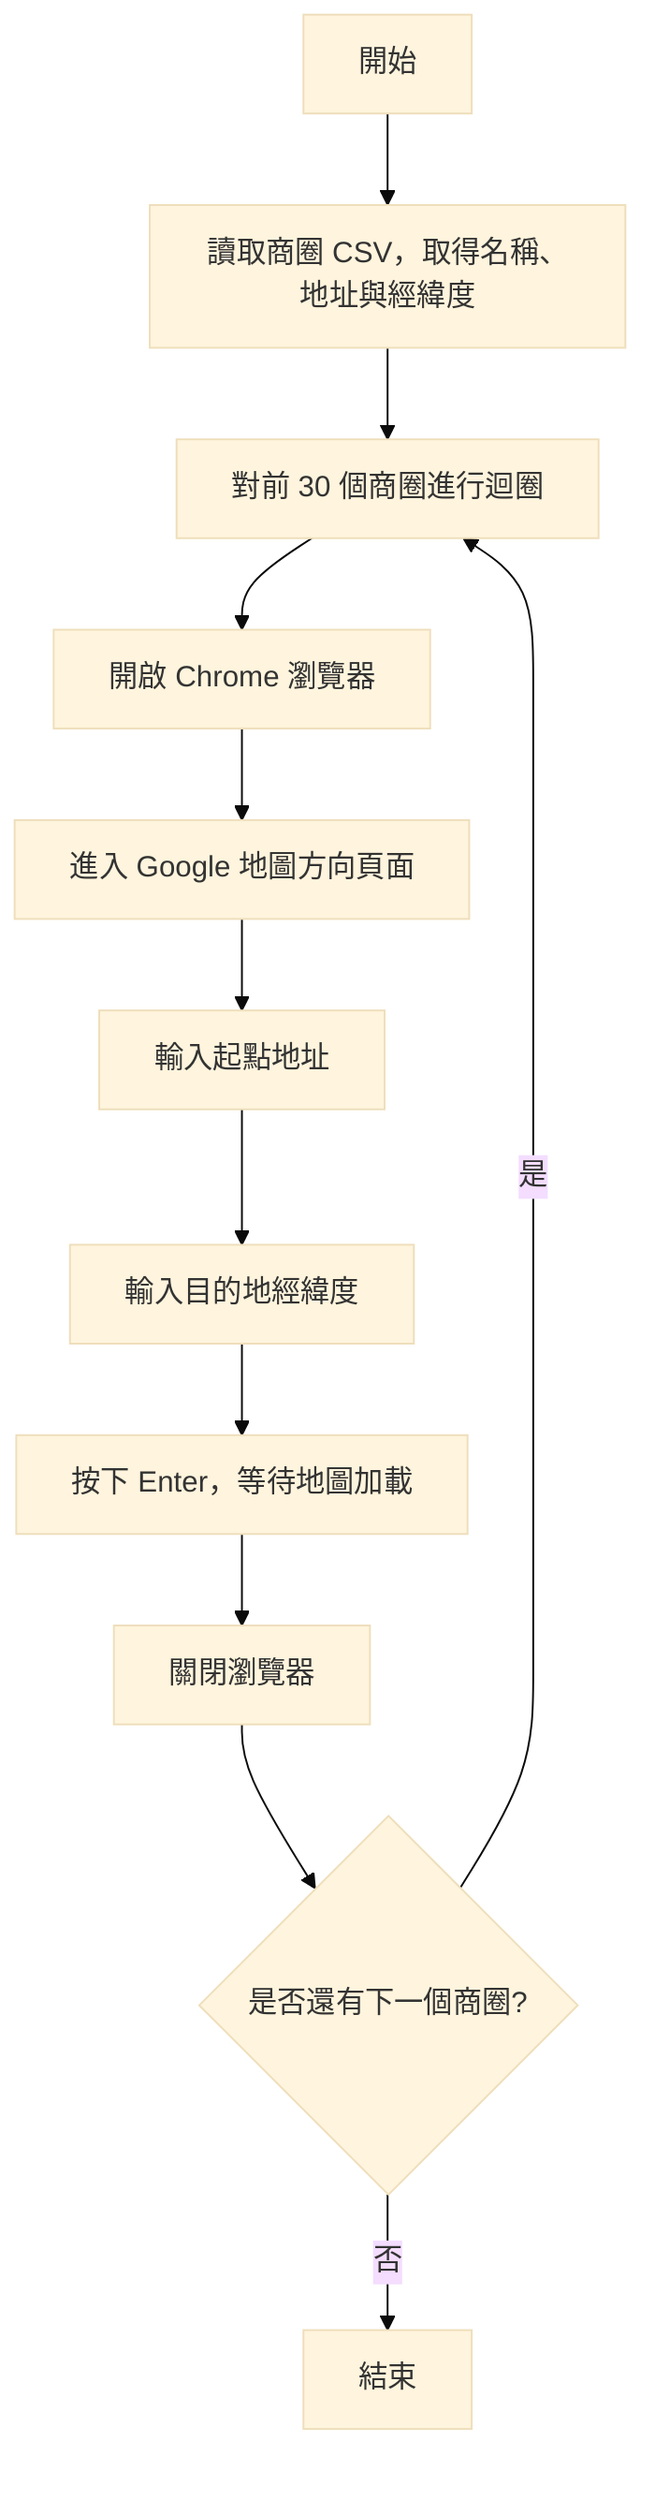 %%{init: {"theme":"base"}}%%
flowchart TD
    A[開始] --> B[讀取商圈 CSV，取得名稱、地址與經緯度]
    B --> C[對前 30 個商圈進行迴圈]
    C --> D[開啟 Chrome 瀏覽器]
    D --> E[進入 Google 地圖方向頁面]
    E --> F[輸入起點地址]
    F --> G[輸入目的地經緯度]
    G --> H[按下 Enter，等待地圖加載]
    H --> I[關閉瀏覽器]
    I --> J{是否還有下一個商圈?}
    J -->|是| C
    J -->|否| K[結束]